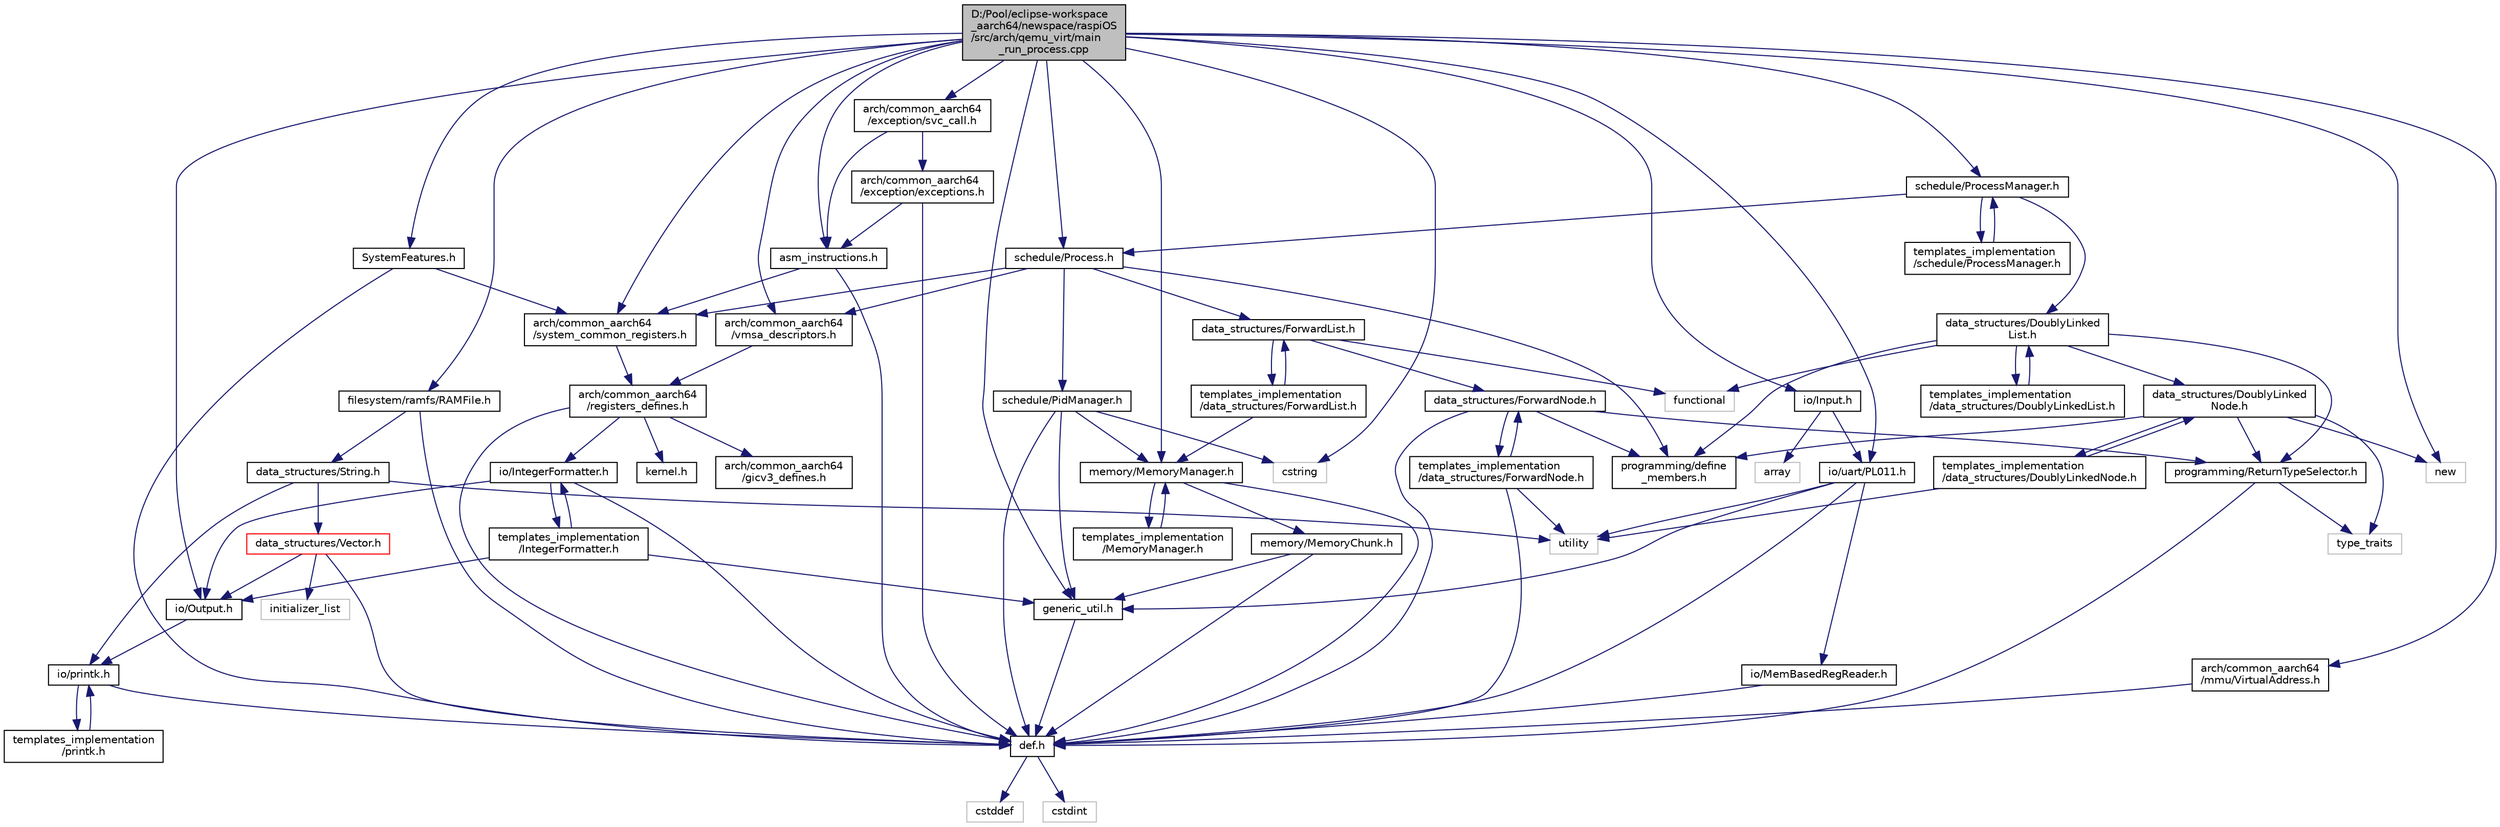 digraph "D:/Pool/eclipse-workspace_aarch64/newspace/raspiOS/src/arch/qemu_virt/main_run_process.cpp"
{
  edge [fontname="Helvetica",fontsize="10",labelfontname="Helvetica",labelfontsize="10"];
  node [fontname="Helvetica",fontsize="10",shape=record];
  Node2926 [label="D:/Pool/eclipse-workspace\l_aarch64/newspace/raspiOS\l/src/arch/qemu_virt/main\l_run_process.cpp",height=0.2,width=0.4,color="black", fillcolor="grey75", style="filled", fontcolor="black"];
  Node2926 -> Node2927 [color="midnightblue",fontsize="10",style="solid",fontname="Helvetica"];
  Node2927 [label="asm_instructions.h",height=0.2,width=0.4,color="black", fillcolor="white", style="filled",URL="$d8/d2f/asm__instructions_8h.html"];
  Node2927 -> Node2928 [color="midnightblue",fontsize="10",style="solid",fontname="Helvetica"];
  Node2928 [label="def.h",height=0.2,width=0.4,color="black", fillcolor="white", style="filled",URL="$d4/da4/def_8h.html"];
  Node2928 -> Node2929 [color="midnightblue",fontsize="10",style="solid",fontname="Helvetica"];
  Node2929 [label="cstddef",height=0.2,width=0.4,color="grey75", fillcolor="white", style="filled"];
  Node2928 -> Node2930 [color="midnightblue",fontsize="10",style="solid",fontname="Helvetica"];
  Node2930 [label="cstdint",height=0.2,width=0.4,color="grey75", fillcolor="white", style="filled"];
  Node2927 -> Node2931 [color="midnightblue",fontsize="10",style="solid",fontname="Helvetica"];
  Node2931 [label="arch/common_aarch64\l/system_common_registers.h",height=0.2,width=0.4,color="black", fillcolor="white", style="filled",URL="$d4/d1f/system__common__registers_8h.html"];
  Node2931 -> Node2932 [color="midnightblue",fontsize="10",style="solid",fontname="Helvetica"];
  Node2932 [label="arch/common_aarch64\l/registers_defines.h",height=0.2,width=0.4,color="black", fillcolor="white", style="filled",URL="$d1/dbd/registers__defines_8h.html"];
  Node2932 -> Node2928 [color="midnightblue",fontsize="10",style="solid",fontname="Helvetica"];
  Node2932 -> Node2933 [color="midnightblue",fontsize="10",style="solid",fontname="Helvetica"];
  Node2933 [label="kernel.h",height=0.2,width=0.4,color="black", fillcolor="white", style="filled",URL="$d0/daa/kernel_8h.html"];
  Node2932 -> Node2934 [color="midnightblue",fontsize="10",style="solid",fontname="Helvetica"];
  Node2934 [label="io/IntegerFormatter.h",height=0.2,width=0.4,color="black", fillcolor="white", style="filled",URL="$d5/d7b/io_2_integer_formatter_8h.html"];
  Node2934 -> Node2928 [color="midnightblue",fontsize="10",style="solid",fontname="Helvetica"];
  Node2934 -> Node2935 [color="midnightblue",fontsize="10",style="solid",fontname="Helvetica"];
  Node2935 [label="io/Output.h",height=0.2,width=0.4,color="black", fillcolor="white", style="filled",URL="$d6/d77/_output_8h.html"];
  Node2935 -> Node2936 [color="midnightblue",fontsize="10",style="solid",fontname="Helvetica"];
  Node2936 [label="io/printk.h",height=0.2,width=0.4,color="black", fillcolor="white", style="filled",URL="$dd/d17/io_2printk_8h.html"];
  Node2936 -> Node2928 [color="midnightblue",fontsize="10",style="solid",fontname="Helvetica"];
  Node2936 -> Node2937 [color="midnightblue",fontsize="10",style="solid",fontname="Helvetica"];
  Node2937 [label="templates_implementation\l/printk.h",height=0.2,width=0.4,color="black", fillcolor="white", style="filled",URL="$d7/d95/templates__implementation_2printk_8h.html"];
  Node2937 -> Node2936 [color="midnightblue",fontsize="10",style="solid",fontname="Helvetica"];
  Node2934 -> Node2938 [color="midnightblue",fontsize="10",style="solid",fontname="Helvetica"];
  Node2938 [label="templates_implementation\l/IntegerFormatter.h",height=0.2,width=0.4,color="black", fillcolor="white", style="filled",URL="$dc/d84/templates__implementation_2_integer_formatter_8h.html"];
  Node2938 -> Node2934 [color="midnightblue",fontsize="10",style="solid",fontname="Helvetica"];
  Node2938 -> Node2939 [color="midnightblue",fontsize="10",style="solid",fontname="Helvetica"];
  Node2939 [label="generic_util.h",height=0.2,width=0.4,color="black", fillcolor="white", style="filled",URL="$d6/d93/generic__util_8h.html"];
  Node2939 -> Node2928 [color="midnightblue",fontsize="10",style="solid",fontname="Helvetica"];
  Node2938 -> Node2935 [color="midnightblue",fontsize="10",style="solid",fontname="Helvetica"];
  Node2932 -> Node2940 [color="midnightblue",fontsize="10",style="solid",fontname="Helvetica"];
  Node2940 [label="arch/common_aarch64\l/gicv3_defines.h",height=0.2,width=0.4,color="black", fillcolor="white", style="filled",URL="$d5/d80/gicv3__defines_8h.html"];
  Node2926 -> Node2931 [color="midnightblue",fontsize="10",style="solid",fontname="Helvetica"];
  Node2926 -> Node2941 [color="midnightblue",fontsize="10",style="solid",fontname="Helvetica"];
  Node2941 [label="arch/common_aarch64\l/vmsa_descriptors.h",height=0.2,width=0.4,color="black", fillcolor="white", style="filled",URL="$d5/d72/vmsa__descriptors_8h.html"];
  Node2941 -> Node2932 [color="midnightblue",fontsize="10",style="solid",fontname="Helvetica"];
  Node2926 -> Node2939 [color="midnightblue",fontsize="10",style="solid",fontname="Helvetica"];
  Node2926 -> Node2942 [color="midnightblue",fontsize="10",style="solid",fontname="Helvetica"];
  Node2942 [label="memory/MemoryManager.h",height=0.2,width=0.4,color="black", fillcolor="white", style="filled",URL="$d6/d76/memory_2_memory_manager_8h.html"];
  Node2942 -> Node2928 [color="midnightblue",fontsize="10",style="solid",fontname="Helvetica"];
  Node2942 -> Node2943 [color="midnightblue",fontsize="10",style="solid",fontname="Helvetica"];
  Node2943 [label="memory/MemoryChunk.h",height=0.2,width=0.4,color="black", fillcolor="white", style="filled",URL="$d9/df6/_memory_chunk_8h.html"];
  Node2943 -> Node2928 [color="midnightblue",fontsize="10",style="solid",fontname="Helvetica"];
  Node2943 -> Node2939 [color="midnightblue",fontsize="10",style="solid",fontname="Helvetica"];
  Node2942 -> Node2944 [color="midnightblue",fontsize="10",style="solid",fontname="Helvetica"];
  Node2944 [label="templates_implementation\l/MemoryManager.h",height=0.2,width=0.4,color="black", fillcolor="white", style="filled",URL="$dd/d2b/templates__implementation_2_memory_manager_8h.html"];
  Node2944 -> Node2942 [color="midnightblue",fontsize="10",style="solid",fontname="Helvetica"];
  Node2926 -> Node2935 [color="midnightblue",fontsize="10",style="solid",fontname="Helvetica"];
  Node2926 -> Node2945 [color="midnightblue",fontsize="10",style="solid",fontname="Helvetica"];
  Node2945 [label="arch/common_aarch64\l/mmu/VirtualAddress.h",height=0.2,width=0.4,color="black", fillcolor="white", style="filled",URL="$d9/d6d/_virtual_address_8h.html"];
  Node2945 -> Node2928 [color="midnightblue",fontsize="10",style="solid",fontname="Helvetica"];
  Node2926 -> Node2946 [color="midnightblue",fontsize="10",style="solid",fontname="Helvetica"];
  Node2946 [label="schedule/Process.h",height=0.2,width=0.4,color="black", fillcolor="white", style="filled",URL="$dd/d77/_process_8h.html"];
  Node2946 -> Node2947 [color="midnightblue",fontsize="10",style="solid",fontname="Helvetica"];
  Node2947 [label="data_structures/ForwardList.h",height=0.2,width=0.4,color="black", fillcolor="white", style="filled",URL="$d8/db0/data__structures_2_forward_list_8h.html"];
  Node2947 -> Node2948 [color="midnightblue",fontsize="10",style="solid",fontname="Helvetica"];
  Node2948 [label="data_structures/ForwardNode.h",height=0.2,width=0.4,color="black", fillcolor="white", style="filled",URL="$d7/d32/data__structures_2_forward_node_8h.html"];
  Node2948 -> Node2928 [color="midnightblue",fontsize="10",style="solid",fontname="Helvetica"];
  Node2948 -> Node2949 [color="midnightblue",fontsize="10",style="solid",fontname="Helvetica"];
  Node2949 [label="programming/ReturnTypeSelector.h",height=0.2,width=0.4,color="black", fillcolor="white", style="filled",URL="$d3/d90/_return_type_selector_8h.html"];
  Node2949 -> Node2928 [color="midnightblue",fontsize="10",style="solid",fontname="Helvetica"];
  Node2949 -> Node2950 [color="midnightblue",fontsize="10",style="solid",fontname="Helvetica"];
  Node2950 [label="type_traits",height=0.2,width=0.4,color="grey75", fillcolor="white", style="filled"];
  Node2948 -> Node2951 [color="midnightblue",fontsize="10",style="solid",fontname="Helvetica"];
  Node2951 [label="programming/define\l_members.h",height=0.2,width=0.4,color="black", fillcolor="white", style="filled",URL="$d8/d7b/define__members_8h.html"];
  Node2948 -> Node2952 [color="midnightblue",fontsize="10",style="solid",fontname="Helvetica"];
  Node2952 [label="templates_implementation\l/data_structures/ForwardNode.h",height=0.2,width=0.4,color="black", fillcolor="white", style="filled",URL="$df/dbc/templates__implementation_2data__structures_2_forward_node_8h.html"];
  Node2952 -> Node2928 [color="midnightblue",fontsize="10",style="solid",fontname="Helvetica"];
  Node2952 -> Node2953 [color="midnightblue",fontsize="10",style="solid",fontname="Helvetica"];
  Node2953 [label="utility",height=0.2,width=0.4,color="grey75", fillcolor="white", style="filled"];
  Node2952 -> Node2948 [color="midnightblue",fontsize="10",style="solid",fontname="Helvetica"];
  Node2947 -> Node2954 [color="midnightblue",fontsize="10",style="solid",fontname="Helvetica"];
  Node2954 [label="functional",height=0.2,width=0.4,color="grey75", fillcolor="white", style="filled"];
  Node2947 -> Node2955 [color="midnightblue",fontsize="10",style="solid",fontname="Helvetica"];
  Node2955 [label="templates_implementation\l/data_structures/ForwardList.h",height=0.2,width=0.4,color="black", fillcolor="white", style="filled",URL="$d6/d60/templates__implementation_2data__structures_2_forward_list_8h.html"];
  Node2955 -> Node2947 [color="midnightblue",fontsize="10",style="solid",fontname="Helvetica"];
  Node2955 -> Node2942 [color="midnightblue",fontsize="10",style="solid",fontname="Helvetica"];
  Node2946 -> Node2956 [color="midnightblue",fontsize="10",style="solid",fontname="Helvetica"];
  Node2956 [label="schedule/PidManager.h",height=0.2,width=0.4,color="black", fillcolor="white", style="filled",URL="$d4/d92/_pid_manager_8h.html"];
  Node2956 -> Node2928 [color="midnightblue",fontsize="10",style="solid",fontname="Helvetica"];
  Node2956 -> Node2942 [color="midnightblue",fontsize="10",style="solid",fontname="Helvetica"];
  Node2956 -> Node2939 [color="midnightblue",fontsize="10",style="solid",fontname="Helvetica"];
  Node2956 -> Node2957 [color="midnightblue",fontsize="10",style="solid",fontname="Helvetica"];
  Node2957 [label="cstring",height=0.2,width=0.4,color="grey75", fillcolor="white", style="filled"];
  Node2946 -> Node2931 [color="midnightblue",fontsize="10",style="solid",fontname="Helvetica"];
  Node2946 -> Node2941 [color="midnightblue",fontsize="10",style="solid",fontname="Helvetica"];
  Node2946 -> Node2951 [color="midnightblue",fontsize="10",style="solid",fontname="Helvetica"];
  Node2926 -> Node2957 [color="midnightblue",fontsize="10",style="solid",fontname="Helvetica"];
  Node2926 -> Node2958 [color="midnightblue",fontsize="10",style="solid",fontname="Helvetica"];
  Node2958 [label="new",height=0.2,width=0.4,color="grey75", fillcolor="white", style="filled"];
  Node2926 -> Node2959 [color="midnightblue",fontsize="10",style="solid",fontname="Helvetica"];
  Node2959 [label="arch/common_aarch64\l/exception/svc_call.h",height=0.2,width=0.4,color="black", fillcolor="white", style="filled",URL="$dc/d45/svc__call_8h.html"];
  Node2959 -> Node2960 [color="midnightblue",fontsize="10",style="solid",fontname="Helvetica"];
  Node2960 [label="arch/common_aarch64\l/exception/exceptions.h",height=0.2,width=0.4,color="black", fillcolor="white", style="filled",URL="$d4/d03/exceptions_8h.html"];
  Node2960 -> Node2928 [color="midnightblue",fontsize="10",style="solid",fontname="Helvetica"];
  Node2960 -> Node2927 [color="midnightblue",fontsize="10",style="solid",fontname="Helvetica"];
  Node2959 -> Node2927 [color="midnightblue",fontsize="10",style="solid",fontname="Helvetica"];
  Node2926 -> Node2961 [color="midnightblue",fontsize="10",style="solid",fontname="Helvetica"];
  Node2961 [label="schedule/ProcessManager.h",height=0.2,width=0.4,color="black", fillcolor="white", style="filled",URL="$dc/dd6/schedule_2_process_manager_8h.html"];
  Node2961 -> Node2962 [color="midnightblue",fontsize="10",style="solid",fontname="Helvetica"];
  Node2962 [label="data_structures/DoublyLinked\lList.h",height=0.2,width=0.4,color="black", fillcolor="white", style="filled",URL="$df/dde/data__structures_2_doubly_linked_list_8h.html"];
  Node2962 -> Node2963 [color="midnightblue",fontsize="10",style="solid",fontname="Helvetica"];
  Node2963 [label="data_structures/DoublyLinked\lNode.h",height=0.2,width=0.4,color="black", fillcolor="white", style="filled",URL="$df/da2/data__structures_2_doubly_linked_node_8h.html"];
  Node2963 -> Node2958 [color="midnightblue",fontsize="10",style="solid",fontname="Helvetica"];
  Node2963 -> Node2950 [color="midnightblue",fontsize="10",style="solid",fontname="Helvetica"];
  Node2963 -> Node2949 [color="midnightblue",fontsize="10",style="solid",fontname="Helvetica"];
  Node2963 -> Node2951 [color="midnightblue",fontsize="10",style="solid",fontname="Helvetica"];
  Node2963 -> Node2964 [color="midnightblue",fontsize="10",style="solid",fontname="Helvetica"];
  Node2964 [label="templates_implementation\l/data_structures/DoublyLinkedNode.h",height=0.2,width=0.4,color="black", fillcolor="white", style="filled",URL="$d3/dc9/templates__implementation_2data__structures_2_doubly_linked_node_8h.html"];
  Node2964 -> Node2963 [color="midnightblue",fontsize="10",style="solid",fontname="Helvetica"];
  Node2964 -> Node2953 [color="midnightblue",fontsize="10",style="solid",fontname="Helvetica"];
  Node2962 -> Node2949 [color="midnightblue",fontsize="10",style="solid",fontname="Helvetica"];
  Node2962 -> Node2954 [color="midnightblue",fontsize="10",style="solid",fontname="Helvetica"];
  Node2962 -> Node2951 [color="midnightblue",fontsize="10",style="solid",fontname="Helvetica"];
  Node2962 -> Node2965 [color="midnightblue",fontsize="10",style="solid",fontname="Helvetica"];
  Node2965 [label="templates_implementation\l/data_structures/DoublyLinkedList.h",height=0.2,width=0.4,color="black", fillcolor="white", style="filled",URL="$d1/d88/templates__implementation_2data__structures_2_doubly_linked_list_8h.html"];
  Node2965 -> Node2962 [color="midnightblue",fontsize="10",style="solid",fontname="Helvetica"];
  Node2961 -> Node2946 [color="midnightblue",fontsize="10",style="solid",fontname="Helvetica"];
  Node2961 -> Node2966 [color="midnightblue",fontsize="10",style="solid",fontname="Helvetica"];
  Node2966 [label="templates_implementation\l/schedule/ProcessManager.h",height=0.2,width=0.4,color="black", fillcolor="white", style="filled",URL="$d7/dff/templates__implementation_2schedule_2_process_manager_8h.html"];
  Node2966 -> Node2961 [color="midnightblue",fontsize="10",style="solid",fontname="Helvetica"];
  Node2926 -> Node2967 [color="midnightblue",fontsize="10",style="solid",fontname="Helvetica"];
  Node2967 [label="SystemFeatures.h",height=0.2,width=0.4,color="black", fillcolor="white", style="filled",URL="$dc/d74/_system_features_8h.html"];
  Node2967 -> Node2928 [color="midnightblue",fontsize="10",style="solid",fontname="Helvetica"];
  Node2967 -> Node2931 [color="midnightblue",fontsize="10",style="solid",fontname="Helvetica"];
  Node2926 -> Node2968 [color="midnightblue",fontsize="10",style="solid",fontname="Helvetica"];
  Node2968 [label="io/uart/PL011.h",height=0.2,width=0.4,color="black", fillcolor="white", style="filled",URL="$d1/dd1/_p_l011_8h.html"];
  Node2968 -> Node2928 [color="midnightblue",fontsize="10",style="solid",fontname="Helvetica"];
  Node2968 -> Node2939 [color="midnightblue",fontsize="10",style="solid",fontname="Helvetica"];
  Node2968 -> Node2969 [color="midnightblue",fontsize="10",style="solid",fontname="Helvetica"];
  Node2969 [label="io/MemBasedRegReader.h",height=0.2,width=0.4,color="black", fillcolor="white", style="filled",URL="$da/d46/_mem_based_reg_reader_8h.html"];
  Node2969 -> Node2928 [color="midnightblue",fontsize="10",style="solid",fontname="Helvetica"];
  Node2968 -> Node2953 [color="midnightblue",fontsize="10",style="solid",fontname="Helvetica"];
  Node2926 -> Node2970 [color="midnightblue",fontsize="10",style="solid",fontname="Helvetica"];
  Node2970 [label="io/Input.h",height=0.2,width=0.4,color="black", fillcolor="white", style="filled",URL="$d2/d94/_input_8h.html"];
  Node2970 -> Node2971 [color="midnightblue",fontsize="10",style="solid",fontname="Helvetica"];
  Node2971 [label="array",height=0.2,width=0.4,color="grey75", fillcolor="white", style="filled"];
  Node2970 -> Node2968 [color="midnightblue",fontsize="10",style="solid",fontname="Helvetica"];
  Node2926 -> Node2972 [color="midnightblue",fontsize="10",style="solid",fontname="Helvetica"];
  Node2972 [label="filesystem/ramfs/RAMFile.h",height=0.2,width=0.4,color="black", fillcolor="white", style="filled",URL="$d0/de0/_r_a_m_file_8h.html"];
  Node2972 -> Node2928 [color="midnightblue",fontsize="10",style="solid",fontname="Helvetica"];
  Node2972 -> Node2973 [color="midnightblue",fontsize="10",style="solid",fontname="Helvetica"];
  Node2973 [label="data_structures/String.h",height=0.2,width=0.4,color="black", fillcolor="white", style="filled",URL="$db/db5/_string_8h.html"];
  Node2973 -> Node2974 [color="midnightblue",fontsize="10",style="solid",fontname="Helvetica"];
  Node2974 [label="data_structures/Vector.h",height=0.2,width=0.4,color="red", fillcolor="white", style="filled",URL="$d0/d70/data__structures_2_vector_8h.html"];
  Node2974 -> Node2928 [color="midnightblue",fontsize="10",style="solid",fontname="Helvetica"];
  Node2974 -> Node2975 [color="midnightblue",fontsize="10",style="solid",fontname="Helvetica"];
  Node2975 [label="initializer_list",height=0.2,width=0.4,color="grey75", fillcolor="white", style="filled"];
  Node2974 -> Node2935 [color="midnightblue",fontsize="10",style="solid",fontname="Helvetica"];
  Node2973 -> Node2936 [color="midnightblue",fontsize="10",style="solid",fontname="Helvetica"];
  Node2973 -> Node2953 [color="midnightblue",fontsize="10",style="solid",fontname="Helvetica"];
}

